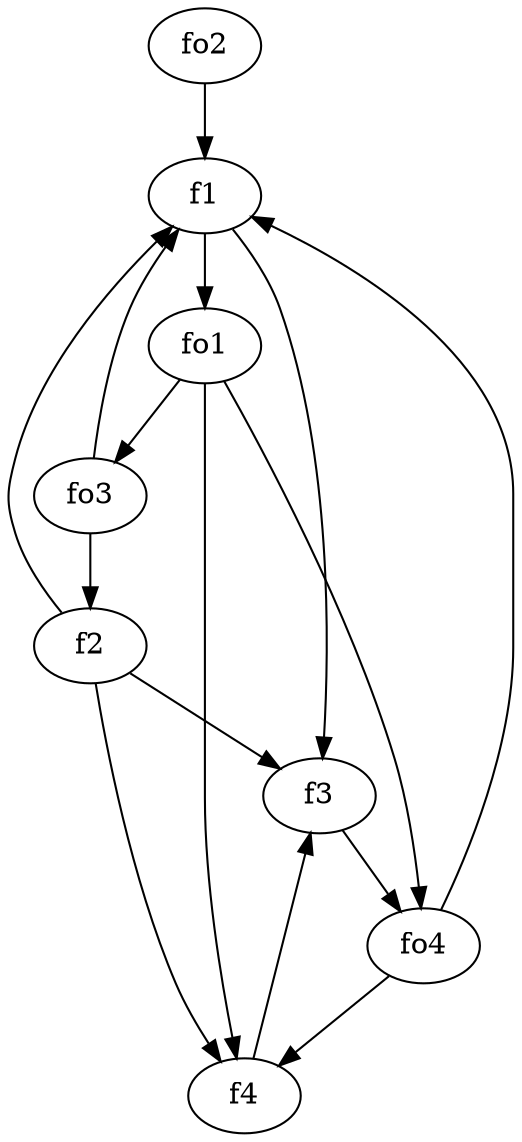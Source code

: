strict digraph  {
f1;
f2;
f3;
f4;
fo1;
fo2;
fo3;
fo4;
f1 -> f3  [weight=2];
f1 -> fo1  [weight=2];
f2 -> f3  [weight=2];
f2 -> f4  [weight=2];
f2 -> f1  [weight=2];
f3 -> fo4  [weight=2];
f4 -> f3  [weight=2];
fo1 -> f4  [weight=2];
fo1 -> fo3  [weight=2];
fo1 -> fo4  [weight=2];
fo2 -> f1  [weight=2];
fo3 -> f1  [weight=2];
fo3 -> f2  [weight=2];
fo4 -> f4  [weight=2];
fo4 -> f1  [weight=2];
}
